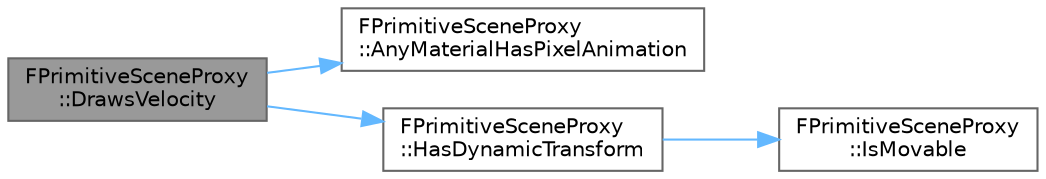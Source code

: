digraph "FPrimitiveSceneProxy::DrawsVelocity"
{
 // INTERACTIVE_SVG=YES
 // LATEX_PDF_SIZE
  bgcolor="transparent";
  edge [fontname=Helvetica,fontsize=10,labelfontname=Helvetica,labelfontsize=10];
  node [fontname=Helvetica,fontsize=10,shape=box,height=0.2,width=0.4];
  rankdir="LR";
  Node1 [id="Node000001",label="FPrimitiveSceneProxy\l::DrawsVelocity",height=0.2,width=0.4,color="gray40", fillcolor="grey60", style="filled", fontcolor="black",tooltip="Returns true if this proxy can write velocity."];
  Node1 -> Node2 [id="edge1_Node000001_Node000002",color="steelblue1",style="solid",tooltip=" "];
  Node2 [id="Node000002",label="FPrimitiveSceneProxy\l::AnyMaterialHasPixelAnimation",height=0.2,width=0.4,color="grey40", fillcolor="white", style="filled",URL="$d4/de9/classFPrimitiveSceneProxy.html#ad833b7939b7f0c602e35058d2b5c11be",tooltip=" "];
  Node1 -> Node3 [id="edge2_Node000001_Node000003",color="steelblue1",style="solid",tooltip=" "];
  Node3 [id="Node000003",label="FPrimitiveSceneProxy\l::HasDynamicTransform",height=0.2,width=0.4,color="grey40", fillcolor="white", style="filled",URL="$d4/de9/classFPrimitiveSceneProxy.html#a72bd4ecf4bf706af49a42db37ecc8fd8",tooltip="Returns true if this proxy can change transform so that we should cache previous transform for calcul..."];
  Node3 -> Node4 [id="edge3_Node000003_Node000004",color="steelblue1",style="solid",tooltip=" "];
  Node4 [id="Node000004",label="FPrimitiveSceneProxy\l::IsMovable",height=0.2,width=0.4,color="grey40", fillcolor="white", style="filled",URL="$d4/de9/classFPrimitiveSceneProxy.html#a0b13e37fc142c9a9f7bc3a4dd2cc9722",tooltip=" "];
}
